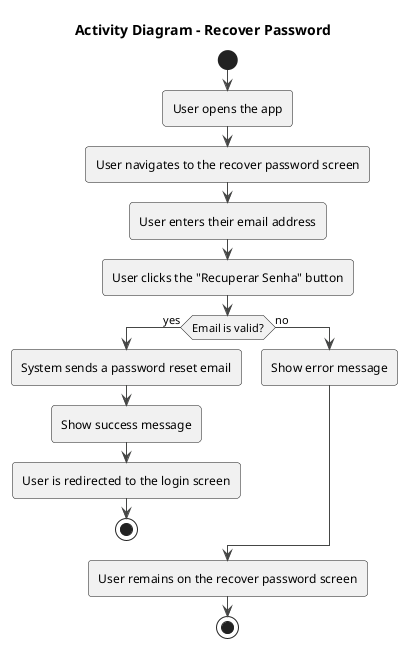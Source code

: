 @startuml
!theme vibrant
title Activity Diagram - Recover Password

start
:User opens the app;
:User navigates to the recover password screen;
:User enters their email address;
:User clicks the "Recuperar Senha" button;

if (Email is valid?) then (yes)
  :System sends a password reset email;
  :Show success message;
  :User is redirected to the login screen;
  stop
else (no)
  :Show error message;
endif

:User remains on the recover password screen;

stop

@enduml
